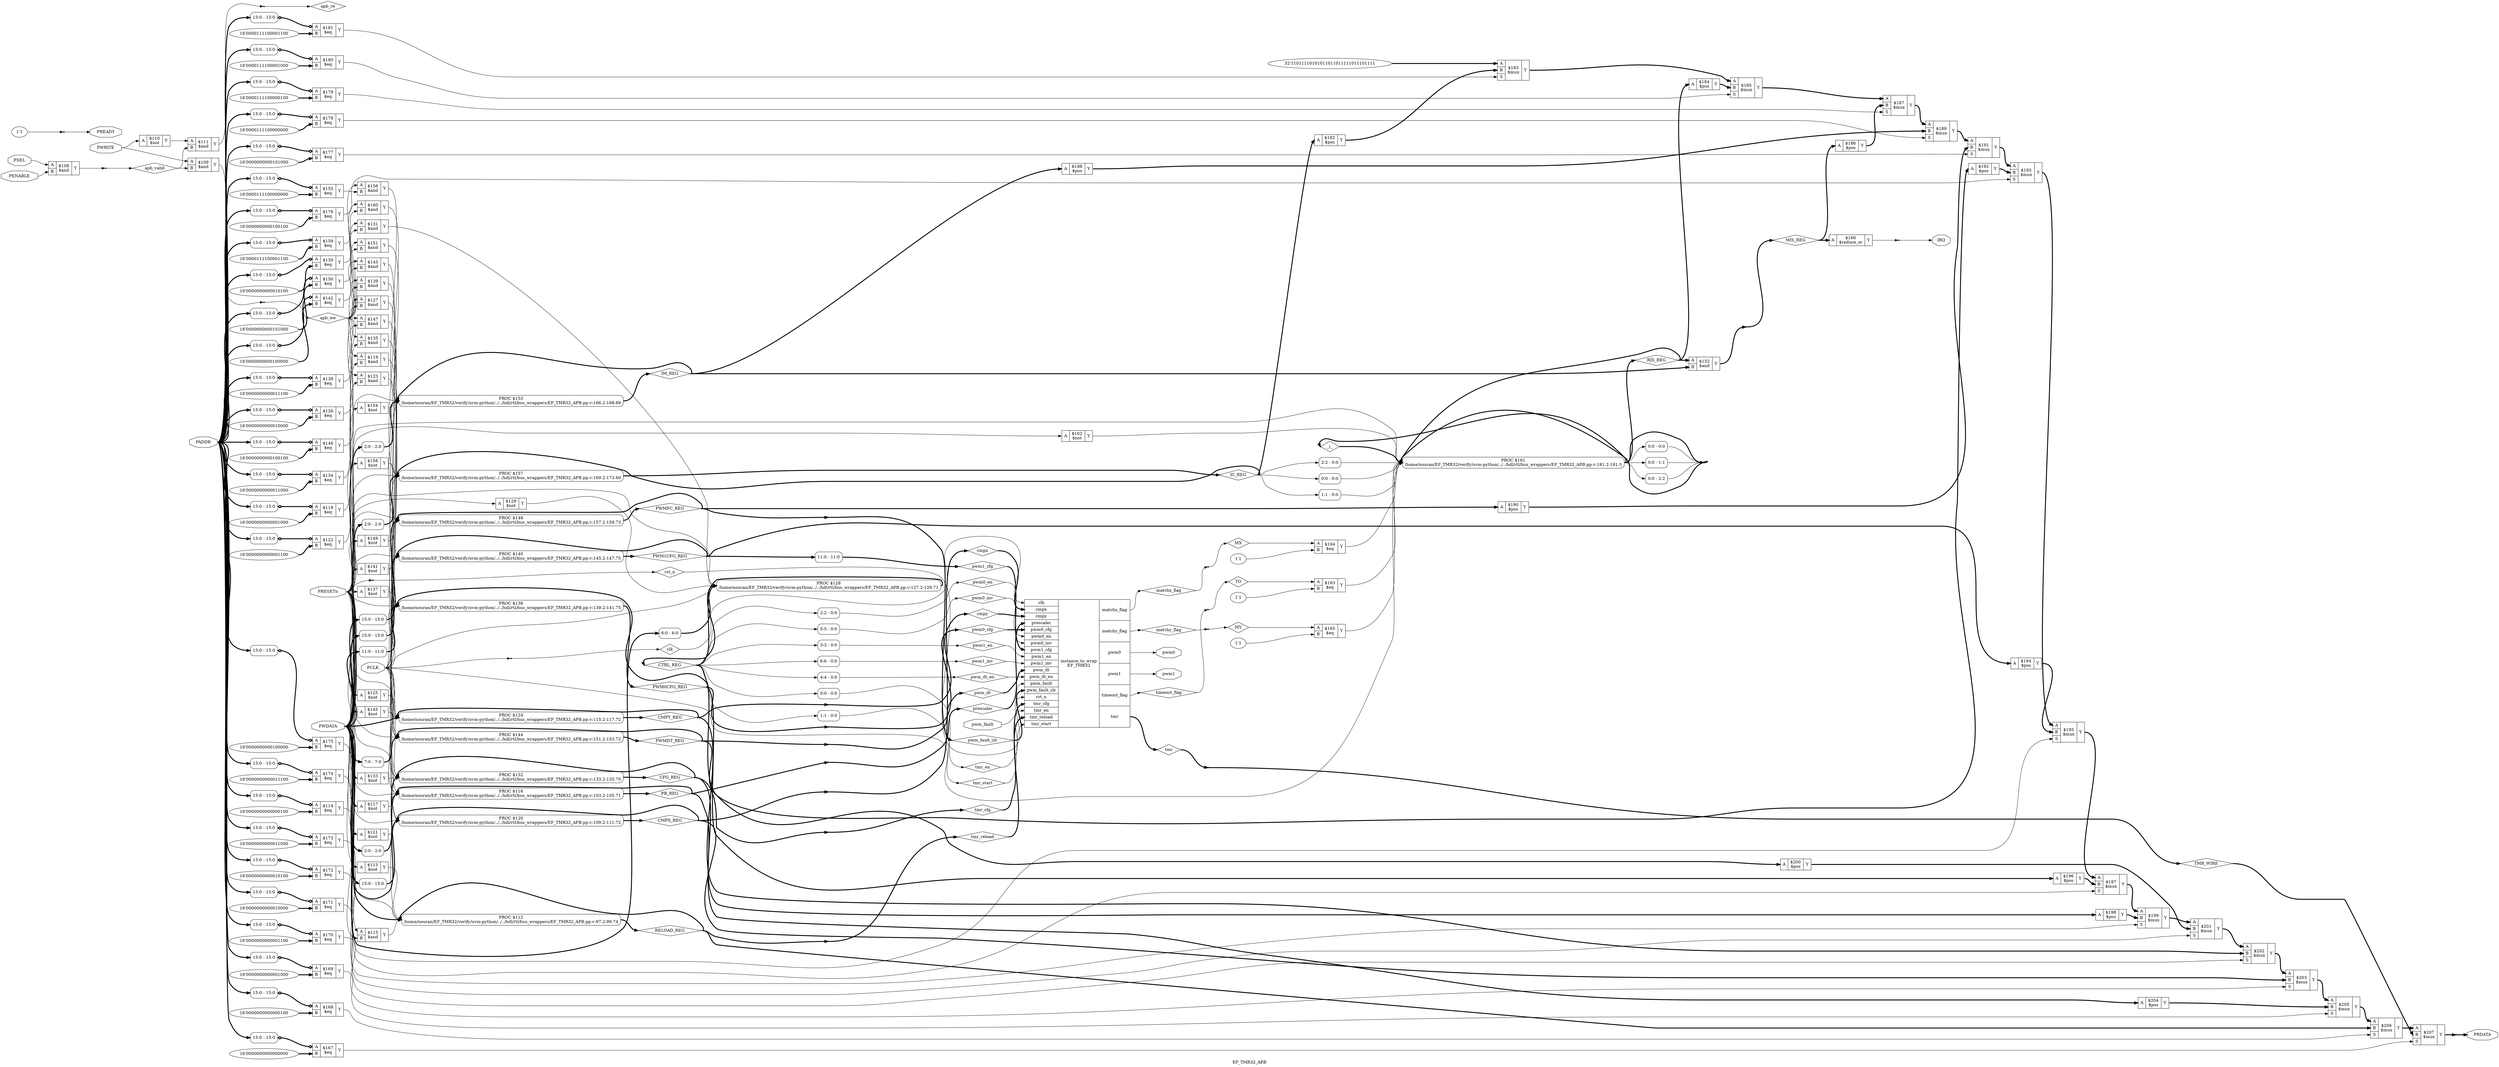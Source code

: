 digraph "EF_TMR32_APB" {
label="EF_TMR32_APB";
rankdir="LR";
remincross=true;
n103 [ shape=diamond, label="_i_", color="black", fontcolor="black" ];
n104 [ shape=diamond, label="MY", color="black", fontcolor="black" ];
n105 [ shape=diamond, label="MX", color="black", fontcolor="black" ];
n106 [ shape=diamond, label="TO", color="black", fontcolor="black" ];
n107 [ shape=diamond, label="MIS_REG", color="black", fontcolor="black" ];
n108 [ shape=diamond, label="RIS_REG", color="black", fontcolor="black" ];
n109 [ shape=diamond, label="IC_REG", color="black", fontcolor="black" ];
n110 [ shape=diamond, label="IM_REG", color="black", fontcolor="black" ];
n111 [ shape=diamond, label="PWMFC_REG", color="black", fontcolor="black" ];
n112 [ shape=diamond, label="PWMDT_REG", color="black", fontcolor="black" ];
n113 [ shape=diamond, label="PWM1CFG_REG", color="black", fontcolor="black" ];
n114 [ shape=diamond, label="PWM0CFG_REG", color="black", fontcolor="black" ];
n115 [ shape=diamond, label="CFG_REG", color="black", fontcolor="black" ];
n116 [ shape=diamond, label="CTRL_REG", color="black", fontcolor="black" ];
n117 [ shape=diamond, label="CMPY_REG", color="black", fontcolor="black" ];
n118 [ shape=diamond, label="CMPX_REG", color="black", fontcolor="black" ];
n119 [ shape=diamond, label="PR_REG", color="black", fontcolor="black" ];
n120 [ shape=diamond, label="RELOAD_REG", color="black", fontcolor="black" ];
n121 [ shape=diamond, label="TMR_WIRE", color="black", fontcolor="black" ];
n122 [ shape=diamond, label="timeout_flag", color="black", fontcolor="black" ];
n123 [ shape=diamond, label="matchy_flag", color="black", fontcolor="black" ];
n124 [ shape=diamond, label="matchx_flag", color="black", fontcolor="black" ];
n125 [ shape=diamond, label="tmr", color="black", fontcolor="black" ];
n126 [ shape=diamond, label="pwm_dt_en", color="black", fontcolor="black" ];
n127 [ shape=diamond, label="pwm_fault_clr", color="black", fontcolor="black" ];
n128 [ shape=diamond, label="pwm_dt", color="black", fontcolor="black" ];
n129 [ shape=diamond, label="pwm1_inv", color="black", fontcolor="black" ];
n130 [ shape=diamond, label="pwm0_inv", color="black", fontcolor="black" ];
n131 [ shape=diamond, label="pwm1_cfg", color="black", fontcolor="black" ];
n132 [ shape=diamond, label="pwm0_cfg", color="black", fontcolor="black" ];
n133 [ shape=diamond, label="tmr_cfg", color="black", fontcolor="black" ];
n134 [ shape=diamond, label="prescaler", color="black", fontcolor="black" ];
n135 [ shape=diamond, label="cmpy", color="black", fontcolor="black" ];
n136 [ shape=diamond, label="cmpx", color="black", fontcolor="black" ];
n137 [ shape=diamond, label="tmr_reload", color="black", fontcolor="black" ];
n138 [ shape=diamond, label="pwm1_en", color="black", fontcolor="black" ];
n139 [ shape=diamond, label="pwm0_en", color="black", fontcolor="black" ];
n140 [ shape=diamond, label="tmr_start", color="black", fontcolor="black" ];
n141 [ shape=diamond, label="tmr_en", color="black", fontcolor="black" ];
n142 [ shape=diamond, label="apb_re", color="black", fontcolor="black" ];
n143 [ shape=diamond, label="apb_we", color="black", fontcolor="black" ];
n144 [ shape=diamond, label="apb_valid", color="black", fontcolor="black" ];
n145 [ shape=diamond, label="rst_n", color="black", fontcolor="black" ];
n146 [ shape=diamond, label="clk", color="black", fontcolor="black" ];
n147 [ shape=octagon, label="pwm_fault", color="black", fontcolor="black" ];
n148 [ shape=octagon, label="pwm1", color="black", fontcolor="black" ];
n149 [ shape=octagon, label="pwm0", color="black", fontcolor="black" ];
n150 [ shape=octagon, label="IRQ", color="black", fontcolor="black" ];
n151 [ shape=octagon, label="PRDATA", color="black", fontcolor="black" ];
n152 [ shape=octagon, label="PREADY", color="black", fontcolor="black" ];
n153 [ shape=octagon, label="PSEL", color="black", fontcolor="black" ];
n154 [ shape=octagon, label="PENABLE", color="black", fontcolor="black" ];
n155 [ shape=octagon, label="PADDR", color="black", fontcolor="black" ];
n156 [ shape=octagon, label="PWDATA", color="black", fontcolor="black" ];
n157 [ shape=octagon, label="PWRITE", color="black", fontcolor="black" ];
n158 [ shape=octagon, label="PRESETn", color="black", fontcolor="black" ];
n159 [ shape=octagon, label="PCLK", color="black", fontcolor="black" ];
c164 [ shape=record, label="{{<p160> A|<p161> B|<p162> S}|$207\n$mux|{<p163> Y}}",  ];
c165 [ shape=record, label="{{<p160> A|<p161> B|<p162> S}|$206\n$mux|{<p163> Y}}",  ];
c166 [ shape=record, label="{{<p160> A|<p161> B|<p162> S}|$205\n$mux|{<p163> Y}}",  ];
c167 [ shape=record, label="{{<p160> A}|$204\n$pos|{<p163> Y}}",  ];
c168 [ shape=record, label="{{<p160> A|<p161> B|<p162> S}|$203\n$mux|{<p163> Y}}",  ];
c169 [ shape=record, label="{{<p160> A|<p161> B|<p162> S}|$202\n$mux|{<p163> Y}}",  ];
c170 [ shape=record, label="{{<p160> A|<p161> B|<p162> S}|$201\n$mux|{<p163> Y}}",  ];
c171 [ shape=record, label="{{<p160> A}|$200\n$pos|{<p163> Y}}",  ];
c172 [ shape=record, label="{{<p160> A|<p161> B|<p162> S}|$199\n$mux|{<p163> Y}}",  ];
c173 [ shape=record, label="{{<p160> A}|$198\n$pos|{<p163> Y}}",  ];
c174 [ shape=record, label="{{<p160> A|<p161> B|<p162> S}|$197\n$mux|{<p163> Y}}",  ];
c175 [ shape=record, label="{{<p160> A}|$196\n$pos|{<p163> Y}}",  ];
c176 [ shape=record, label="{{<p160> A|<p161> B|<p162> S}|$195\n$mux|{<p163> Y}}",  ];
c177 [ shape=record, label="{{<p160> A}|$194\n$pos|{<p163> Y}}",  ];
c178 [ shape=record, label="{{<p160> A|<p161> B|<p162> S}|$193\n$mux|{<p163> Y}}",  ];
c179 [ shape=record, label="{{<p160> A}|$192\n$pos|{<p163> Y}}",  ];
c180 [ shape=record, label="{{<p160> A|<p161> B|<p162> S}|$191\n$mux|{<p163> Y}}",  ];
c181 [ shape=record, label="{{<p160> A}|$190\n$pos|{<p163> Y}}",  ];
c182 [ shape=record, label="{{<p160> A|<p161> B|<p162> S}|$189\n$mux|{<p163> Y}}",  ];
c183 [ shape=record, label="{{<p160> A}|$188\n$pos|{<p163> Y}}",  ];
c184 [ shape=record, label="{{<p160> A|<p161> B|<p162> S}|$187\n$mux|{<p163> Y}}",  ];
c185 [ shape=record, label="{{<p160> A}|$186\n$pos|{<p163> Y}}",  ];
c186 [ shape=record, label="{{<p160> A|<p161> B|<p162> S}|$185\n$mux|{<p163> Y}}",  ];
c187 [ shape=record, label="{{<p160> A}|$184\n$pos|{<p163> Y}}",  ];
v0 [ label="32'11011110101011011011111011101111" ];
c188 [ shape=record, label="{{<p160> A|<p161> B|<p162> S}|$183\n$mux|{<p163> Y}}",  ];
c189 [ shape=record, label="{{<p160> A}|$182\n$pos|{<p163> Y}}",  ];
v1 [ label="16'0000111100001100" ];
c190 [ shape=record, label="{{<p160> A|<p161> B}|$181\n$eq|{<p163> Y}}",  ];
x2 [ shape=record, style=rounded, label="<s0> 15:0 - 15:0 ", color="black", fontcolor="black" ];
x2:e -> c190:p160:w [arrowhead=odiamond, arrowtail=odiamond, dir=both, color="black", fontcolor="black", style="setlinewidth(3)", label=""];
v3 [ label="16'0000111100001000" ];
c191 [ shape=record, label="{{<p160> A|<p161> B}|$180\n$eq|{<p163> Y}}",  ];
x4 [ shape=record, style=rounded, label="<s0> 15:0 - 15:0 ", color="black", fontcolor="black" ];
x4:e -> c191:p160:w [arrowhead=odiamond, arrowtail=odiamond, dir=both, color="black", fontcolor="black", style="setlinewidth(3)", label=""];
v5 [ label="16'0000111100000100" ];
c192 [ shape=record, label="{{<p160> A|<p161> B}|$179\n$eq|{<p163> Y}}",  ];
x6 [ shape=record, style=rounded, label="<s0> 15:0 - 15:0 ", color="black", fontcolor="black" ];
x6:e -> c192:p160:w [arrowhead=odiamond, arrowtail=odiamond, dir=both, color="black", fontcolor="black", style="setlinewidth(3)", label=""];
v7 [ label="16'0000111100000000" ];
c193 [ shape=record, label="{{<p160> A|<p161> B}|$178\n$eq|{<p163> Y}}",  ];
x8 [ shape=record, style=rounded, label="<s0> 15:0 - 15:0 ", color="black", fontcolor="black" ];
x8:e -> c193:p160:w [arrowhead=odiamond, arrowtail=odiamond, dir=both, color="black", fontcolor="black", style="setlinewidth(3)", label=""];
v9 [ label="16'0000000000101000" ];
c194 [ shape=record, label="{{<p160> A|<p161> B}|$177\n$eq|{<p163> Y}}",  ];
x10 [ shape=record, style=rounded, label="<s0> 15:0 - 15:0 ", color="black", fontcolor="black" ];
x10:e -> c194:p160:w [arrowhead=odiamond, arrowtail=odiamond, dir=both, color="black", fontcolor="black", style="setlinewidth(3)", label=""];
v11 [ label="16'0000000000100100" ];
c195 [ shape=record, label="{{<p160> A|<p161> B}|$176\n$eq|{<p163> Y}}",  ];
x12 [ shape=record, style=rounded, label="<s0> 15:0 - 15:0 ", color="black", fontcolor="black" ];
x12:e -> c195:p160:w [arrowhead=odiamond, arrowtail=odiamond, dir=both, color="black", fontcolor="black", style="setlinewidth(3)", label=""];
v13 [ label="16'0000000000100000" ];
c196 [ shape=record, label="{{<p160> A|<p161> B}|$175\n$eq|{<p163> Y}}",  ];
x14 [ shape=record, style=rounded, label="<s0> 15:0 - 15:0 ", color="black", fontcolor="black" ];
x14:e -> c196:p160:w [arrowhead=odiamond, arrowtail=odiamond, dir=both, color="black", fontcolor="black", style="setlinewidth(3)", label=""];
v15 [ label="16'0000000000011100" ];
c197 [ shape=record, label="{{<p160> A|<p161> B}|$174\n$eq|{<p163> Y}}",  ];
x16 [ shape=record, style=rounded, label="<s0> 15:0 - 15:0 ", color="black", fontcolor="black" ];
x16:e -> c197:p160:w [arrowhead=odiamond, arrowtail=odiamond, dir=both, color="black", fontcolor="black", style="setlinewidth(3)", label=""];
v17 [ label="16'0000000000011000" ];
c198 [ shape=record, label="{{<p160> A|<p161> B}|$173\n$eq|{<p163> Y}}",  ];
x18 [ shape=record, style=rounded, label="<s0> 15:0 - 15:0 ", color="black", fontcolor="black" ];
x18:e -> c198:p160:w [arrowhead=odiamond, arrowtail=odiamond, dir=both, color="black", fontcolor="black", style="setlinewidth(3)", label=""];
v19 [ label="16'0000000000010100" ];
c199 [ shape=record, label="{{<p160> A|<p161> B}|$172\n$eq|{<p163> Y}}",  ];
x20 [ shape=record, style=rounded, label="<s0> 15:0 - 15:0 ", color="black", fontcolor="black" ];
x20:e -> c199:p160:w [arrowhead=odiamond, arrowtail=odiamond, dir=both, color="black", fontcolor="black", style="setlinewidth(3)", label=""];
v21 [ label="16'0000000000010000" ];
c200 [ shape=record, label="{{<p160> A|<p161> B}|$171\n$eq|{<p163> Y}}",  ];
x22 [ shape=record, style=rounded, label="<s0> 15:0 - 15:0 ", color="black", fontcolor="black" ];
x22:e -> c200:p160:w [arrowhead=odiamond, arrowtail=odiamond, dir=both, color="black", fontcolor="black", style="setlinewidth(3)", label=""];
v23 [ label="16'0000000000001100" ];
c201 [ shape=record, label="{{<p160> A|<p161> B}|$170\n$eq|{<p163> Y}}",  ];
x24 [ shape=record, style=rounded, label="<s0> 15:0 - 15:0 ", color="black", fontcolor="black" ];
x24:e -> c201:p160:w [arrowhead=odiamond, arrowtail=odiamond, dir=both, color="black", fontcolor="black", style="setlinewidth(3)", label=""];
v25 [ label="16'0000000000001000" ];
c202 [ shape=record, label="{{<p160> A|<p161> B}|$169\n$eq|{<p163> Y}}",  ];
x26 [ shape=record, style=rounded, label="<s0> 15:0 - 15:0 ", color="black", fontcolor="black" ];
x26:e -> c202:p160:w [arrowhead=odiamond, arrowtail=odiamond, dir=both, color="black", fontcolor="black", style="setlinewidth(3)", label=""];
v27 [ label="16'0000000000000100" ];
c203 [ shape=record, label="{{<p160> A|<p161> B}|$168\n$eq|{<p163> Y}}",  ];
x28 [ shape=record, style=rounded, label="<s0> 15:0 - 15:0 ", color="black", fontcolor="black" ];
x28:e -> c203:p160:w [arrowhead=odiamond, arrowtail=odiamond, dir=both, color="black", fontcolor="black", style="setlinewidth(3)", label=""];
v29 [ label="16'0000000000000000" ];
c204 [ shape=record, label="{{<p160> A|<p161> B}|$167\n$eq|{<p163> Y}}",  ];
x30 [ shape=record, style=rounded, label="<s0> 15:0 - 15:0 ", color="black", fontcolor="black" ];
x30:e -> c204:p160:w [arrowhead=odiamond, arrowtail=odiamond, dir=both, color="black", fontcolor="black", style="setlinewidth(3)", label=""];
c205 [ shape=record, label="{{<p146> clk|<p136> cmpx|<p135> cmpy|<p134> prescaler|<p132> pwm0_cfg|<p139> pwm0_en|<p130> pwm0_inv|<p131> pwm1_cfg|<p138> pwm1_en|<p129> pwm1_inv|<p128> pwm_dt|<p126> pwm_dt_en|<p147> pwm_fault|<p127> pwm_fault_clr|<p145> rst_n|<p133> tmr_cfg|<p141> tmr_en|<p137> tmr_reload|<p140> tmr_start}|instance_to_wrap\nEF_TMR32|{<p124> matchx_flag|<p123> matchy_flag|<p149> pwm0|<p148> pwm1|<p122> timeout_flag|<p125> tmr}}",  ];
c206 [ shape=record, label="{{<p160> A}|$166\n$reduce_or|{<p163> Y}}",  ];
v31 [ label="1'1" ];
c207 [ shape=record, label="{{<p160> A|<p161> B}|$165\n$eq|{<p163> Y}}",  ];
v32 [ label="1'1" ];
c208 [ shape=record, label="{{<p160> A|<p161> B}|$164\n$eq|{<p163> Y}}",  ];
v33 [ label="1'1" ];
c209 [ shape=record, label="{{<p160> A|<p161> B}|$163\n$eq|{<p163> Y}}",  ];
c210 [ shape=record, label="{{<p160> A}|$162\n$not|{<p163> Y}}",  ];
c211 [ shape=record, label="{{<p160> A|<p161> B}|$160\n$and|{<p163> Y}}",  ];
v34 [ label="16'0000111100001100" ];
c212 [ shape=record, label="{{<p160> A|<p161> B}|$159\n$eq|{<p163> Y}}",  ];
x35 [ shape=record, style=rounded, label="<s0> 15:0 - 15:0 ", color="black", fontcolor="black" ];
x35:e -> c212:p160:w [arrowhead=odiamond, arrowtail=odiamond, dir=both, color="black", fontcolor="black", style="setlinewidth(3)", label=""];
c213 [ shape=record, label="{{<p160> A}|$158\n$not|{<p163> Y}}",  ];
c214 [ shape=record, label="{{<p160> A|<p161> B}|$156\n$and|{<p163> Y}}",  ];
v36 [ label="16'0000111100000000" ];
c215 [ shape=record, label="{{<p160> A|<p161> B}|$155\n$eq|{<p163> Y}}",  ];
x37 [ shape=record, style=rounded, label="<s0> 15:0 - 15:0 ", color="black", fontcolor="black" ];
x37:e -> c215:p160:w [arrowhead=odiamond, arrowtail=odiamond, dir=both, color="black", fontcolor="black", style="setlinewidth(3)", label=""];
c216 [ shape=record, label="{{<p160> A}|$154\n$not|{<p163> Y}}",  ];
c217 [ shape=record, label="{{<p160> A|<p161> B}|$152\n$and|{<p163> Y}}",  ];
c218 [ shape=record, label="{{<p160> A|<p161> B}|$151\n$and|{<p163> Y}}",  ];
v38 [ label="16'0000000000101000" ];
c219 [ shape=record, label="{{<p160> A|<p161> B}|$150\n$eq|{<p163> Y}}",  ];
x39 [ shape=record, style=rounded, label="<s0> 15:0 - 15:0 ", color="black", fontcolor="black" ];
x39:e -> c219:p160:w [arrowhead=odiamond, arrowtail=odiamond, dir=both, color="black", fontcolor="black", style="setlinewidth(3)", label=""];
c220 [ shape=record, label="{{<p160> A}|$149\n$not|{<p163> Y}}",  ];
c221 [ shape=record, label="{{<p160> A|<p161> B}|$147\n$and|{<p163> Y}}",  ];
v40 [ label="16'0000000000100100" ];
c222 [ shape=record, label="{{<p160> A|<p161> B}|$146\n$eq|{<p163> Y}}",  ];
x41 [ shape=record, style=rounded, label="<s0> 15:0 - 15:0 ", color="black", fontcolor="black" ];
x41:e -> c222:p160:w [arrowhead=odiamond, arrowtail=odiamond, dir=both, color="black", fontcolor="black", style="setlinewidth(3)", label=""];
c223 [ shape=record, label="{{<p160> A}|$145\n$not|{<p163> Y}}",  ];
c224 [ shape=record, label="{{<p160> A|<p161> B}|$143\n$and|{<p163> Y}}",  ];
v42 [ label="16'0000000000100000" ];
c225 [ shape=record, label="{{<p160> A|<p161> B}|$142\n$eq|{<p163> Y}}",  ];
x43 [ shape=record, style=rounded, label="<s0> 15:0 - 15:0 ", color="black", fontcolor="black" ];
x43:e -> c225:p160:w [arrowhead=odiamond, arrowtail=odiamond, dir=both, color="black", fontcolor="black", style="setlinewidth(3)", label=""];
c226 [ shape=record, label="{{<p160> A}|$141\n$not|{<p163> Y}}",  ];
c227 [ shape=record, label="{{<p160> A|<p161> B}|$139\n$and|{<p163> Y}}",  ];
v44 [ label="16'0000000000011100" ];
c228 [ shape=record, label="{{<p160> A|<p161> B}|$138\n$eq|{<p163> Y}}",  ];
x45 [ shape=record, style=rounded, label="<s0> 15:0 - 15:0 ", color="black", fontcolor="black" ];
x45:e -> c228:p160:w [arrowhead=odiamond, arrowtail=odiamond, dir=both, color="black", fontcolor="black", style="setlinewidth(3)", label=""];
c229 [ shape=record, label="{{<p160> A}|$137\n$not|{<p163> Y}}",  ];
c230 [ shape=record, label="{{<p160> A|<p161> B}|$135\n$and|{<p163> Y}}",  ];
v46 [ label="16'0000000000011000" ];
c231 [ shape=record, label="{{<p160> A|<p161> B}|$134\n$eq|{<p163> Y}}",  ];
x47 [ shape=record, style=rounded, label="<s0> 15:0 - 15:0 ", color="black", fontcolor="black" ];
x47:e -> c231:p160:w [arrowhead=odiamond, arrowtail=odiamond, dir=both, color="black", fontcolor="black", style="setlinewidth(3)", label=""];
c232 [ shape=record, label="{{<p160> A}|$133\n$not|{<p163> Y}}",  ];
c233 [ shape=record, label="{{<p160> A|<p161> B}|$131\n$and|{<p163> Y}}",  ];
v48 [ label="16'0000000000010100" ];
c234 [ shape=record, label="{{<p160> A|<p161> B}|$130\n$eq|{<p163> Y}}",  ];
x49 [ shape=record, style=rounded, label="<s0> 15:0 - 15:0 ", color="black", fontcolor="black" ];
x49:e -> c234:p160:w [arrowhead=odiamond, arrowtail=odiamond, dir=both, color="black", fontcolor="black", style="setlinewidth(3)", label=""];
c235 [ shape=record, label="{{<p160> A}|$129\n$not|{<p163> Y}}",  ];
c236 [ shape=record, label="{{<p160> A|<p161> B}|$127\n$and|{<p163> Y}}",  ];
v50 [ label="16'0000000000010000" ];
c237 [ shape=record, label="{{<p160> A|<p161> B}|$126\n$eq|{<p163> Y}}",  ];
x51 [ shape=record, style=rounded, label="<s0> 15:0 - 15:0 ", color="black", fontcolor="black" ];
x51:e -> c237:p160:w [arrowhead=odiamond, arrowtail=odiamond, dir=both, color="black", fontcolor="black", style="setlinewidth(3)", label=""];
c238 [ shape=record, label="{{<p160> A}|$125\n$not|{<p163> Y}}",  ];
c239 [ shape=record, label="{{<p160> A|<p161> B}|$123\n$and|{<p163> Y}}",  ];
v52 [ label="16'0000000000001100" ];
c240 [ shape=record, label="{{<p160> A|<p161> B}|$122\n$eq|{<p163> Y}}",  ];
x53 [ shape=record, style=rounded, label="<s0> 15:0 - 15:0 ", color="black", fontcolor="black" ];
x53:e -> c240:p160:w [arrowhead=odiamond, arrowtail=odiamond, dir=both, color="black", fontcolor="black", style="setlinewidth(3)", label=""];
c241 [ shape=record, label="{{<p160> A}|$121\n$not|{<p163> Y}}",  ];
c242 [ shape=record, label="{{<p160> A|<p161> B}|$119\n$and|{<p163> Y}}",  ];
v54 [ label="16'0000000000001000" ];
c243 [ shape=record, label="{{<p160> A|<p161> B}|$118\n$eq|{<p163> Y}}",  ];
x55 [ shape=record, style=rounded, label="<s0> 15:0 - 15:0 ", color="black", fontcolor="black" ];
x55:e -> c243:p160:w [arrowhead=odiamond, arrowtail=odiamond, dir=both, color="black", fontcolor="black", style="setlinewidth(3)", label=""];
c244 [ shape=record, label="{{<p160> A}|$117\n$not|{<p163> Y}}",  ];
c245 [ shape=record, label="{{<p160> A|<p161> B}|$115\n$and|{<p163> Y}}",  ];
v56 [ label="16'0000000000000100" ];
c246 [ shape=record, label="{{<p160> A|<p161> B}|$114\n$eq|{<p163> Y}}",  ];
x57 [ shape=record, style=rounded, label="<s0> 15:0 - 15:0 ", color="black", fontcolor="black" ];
x57:e -> c246:p160:w [arrowhead=odiamond, arrowtail=odiamond, dir=both, color="black", fontcolor="black", style="setlinewidth(3)", label=""];
c247 [ shape=record, label="{{<p160> A}|$113\n$not|{<p163> Y}}",  ];
c248 [ shape=record, label="{{<p160> A|<p161> B}|$111\n$and|{<p163> Y}}",  ];
c249 [ shape=record, label="{{<p160> A}|$110\n$not|{<p163> Y}}",  ];
c250 [ shape=record, label="{{<p160> A|<p161> B}|$109\n$and|{<p163> Y}}",  ];
c251 [ shape=record, label="{{<p160> A|<p161> B}|$108\n$and|{<p163> Y}}",  ];
x59 [ shape=record, style=rounded, label="<s0> 0:0 - 0:0 ", color="black", fontcolor="black" ];
x60 [ shape=record, style=rounded, label="<s0> 1:1 - 0:0 ", color="black", fontcolor="black" ];
x61 [ shape=record, style=rounded, label="<s0> 2:2 - 0:0 ", color="black", fontcolor="black" ];
x62 [ shape=record, style=rounded, label="<s0> 0:0 - 0:0 ", color="black", fontcolor="black" ];
x63 [ shape=record, style=rounded, label="<s0> 0:0 - 1:1 ", color="black", fontcolor="black" ];
x64 [ shape=record, style=rounded, label="<s0> 0:0 - 2:2 ", color="black", fontcolor="black" ];
p58 [shape=box, style=rounded, label="PROC $161\n/home/nouran/EF_TMR32/verify/uvm-python/../../hdl/rtl/bus_wrappers/EF_TMR32_APB.pp.v:181.2-191.5", ];
x66 [ shape=record, style=rounded, label="<s0> 2:0 - 2:0 ", color="black", fontcolor="black" ];
p65 [shape=box, style=rounded, label="PROC $157\n/home/nouran/EF_TMR32/verify/uvm-python/../../hdl/rtl/bus_wrappers/EF_TMR32_APB.pp.v:169.2-173.60", ];
x68 [ shape=record, style=rounded, label="<s0> 2:0 - 2:0 ", color="black", fontcolor="black" ];
p67 [shape=box, style=rounded, label="PROC $153\n/home/nouran/EF_TMR32/verify/uvm-python/../../hdl/rtl/bus_wrappers/EF_TMR32_APB.pp.v:166.2-168.69", ];
x70 [ shape=record, style=rounded, label="<s0> 15:0 - 15:0 ", color="black", fontcolor="black" ];
p69 [shape=box, style=rounded, label="PROC $148\n/home/nouran/EF_TMR32/verify/uvm-python/../../hdl/rtl/bus_wrappers/EF_TMR32_APB.pp.v:157.2-159.73", ];
x72 [ shape=record, style=rounded, label="<s0> 7:0 - 7:0 ", color="black", fontcolor="black" ];
p71 [shape=box, style=rounded, label="PROC $144\n/home/nouran/EF_TMR32/verify/uvm-python/../../hdl/rtl/bus_wrappers/EF_TMR32_APB.pp.v:151.2-153.72", ];
x74 [ shape=record, style=rounded, label="<s0> 15:0 - 15:0 ", color="black", fontcolor="black" ];
p73 [shape=box, style=rounded, label="PROC $140\n/home/nouran/EF_TMR32/verify/uvm-python/../../hdl/rtl/bus_wrappers/EF_TMR32_APB.pp.v:145.2-147.75", ];
x76 [ shape=record, style=rounded, label="<s0> 11:0 - 11:0 ", color="black", fontcolor="black" ];
p75 [shape=box, style=rounded, label="PROC $136\n/home/nouran/EF_TMR32/verify/uvm-python/../../hdl/rtl/bus_wrappers/EF_TMR32_APB.pp.v:139.2-141.75", ];
x78 [ shape=record, style=rounded, label="<s0> 2:0 - 2:0 ", color="black", fontcolor="black" ];
p77 [shape=box, style=rounded, label="PROC $132\n/home/nouran/EF_TMR32/verify/uvm-python/../../hdl/rtl/bus_wrappers/EF_TMR32_APB.pp.v:133.2-135.70", ];
x80 [ shape=record, style=rounded, label="<s0> 6:0 - 6:0 ", color="black", fontcolor="black" ];
p79 [shape=box, style=rounded, label="PROC $128\n/home/nouran/EF_TMR32/verify/uvm-python/../../hdl/rtl/bus_wrappers/EF_TMR32_APB.pp.v:127.2-129.71", ];
p81 [shape=box, style=rounded, label="PROC $124\n/home/nouran/EF_TMR32/verify/uvm-python/../../hdl/rtl/bus_wrappers/EF_TMR32_APB.pp.v:115.2-117.72", ];
p82 [shape=box, style=rounded, label="PROC $120\n/home/nouran/EF_TMR32/verify/uvm-python/../../hdl/rtl/bus_wrappers/EF_TMR32_APB.pp.v:109.2-111.72", ];
x84 [ shape=record, style=rounded, label="<s0> 15:0 - 15:0 ", color="black", fontcolor="black" ];
p83 [shape=box, style=rounded, label="PROC $116\n/home/nouran/EF_TMR32/verify/uvm-python/../../hdl/rtl/bus_wrappers/EF_TMR32_APB.pp.v:103.2-105.71", ];
p85 [shape=box, style=rounded, label="PROC $112\n/home/nouran/EF_TMR32/verify/uvm-python/../../hdl/rtl/bus_wrappers/EF_TMR32_APB.pp.v:97.2-99.74", ];
x86 [shape=point, ];
x87 [shape=point, ];
x88 [shape=point, ];
x89 [shape=point, ];
x90 [shape=point, ];
x91 [shape=point, ];
x92 [shape=point, ];
x93 [shape=point, ];
x94 [shape=point, ];
x95 [shape=point, ];
x96 [ shape=record, style=rounded, label="<s0> 0:0 - 0:0 ", color="black", fontcolor="black" ];
x97 [ shape=record, style=rounded, label="<s0> 1:1 - 0:0 ", color="black", fontcolor="black" ];
x98 [ shape=record, style=rounded, label="<s0> 2:2 - 0:0 ", color="black", fontcolor="black" ];
x99 [ shape=record, style=rounded, label="<s0> 3:3 - 0:0 ", color="black", fontcolor="black" ];
x100 [ shape=record, style=rounded, label="<s0> 4:4 - 0:0 ", color="black", fontcolor="black" ];
x101 [ shape=record, style=rounded, label="<s0> 5:5 - 0:0 ", color="black", fontcolor="black" ];
x102 [ shape=record, style=rounded, label="<s0> 6:6 - 0:0 ", color="black", fontcolor="black" ];
x103 [shape=point, ];
x104 [shape=point, ];
x105 [ shape=record, style=rounded, label="<s0> 11:0 - 11:0 ", color="black", fontcolor="black" ];
x106 [shape=point, ];
x107 [shape=point, ];
x108 [shape=point, ];
x109 [shape=point, ];
x110 [shape=point, ];
x111 [shape=point, ];
x112 [shape=point, ];
x113 [shape=point, ];
v114 [ label="1'1" ];
x115 [shape=point, ];
c164:p163:e -> x113:w [color="black", fontcolor="black", style="setlinewidth(3)", label=""];
c173:p163:e -> c172:p161:w [color="black", fontcolor="black", style="setlinewidth(3)", label=""];
c249:p163:e -> c248:p160:w [color="black", fontcolor="black", label=""];
c250:p163:e -> x89:w [color="black", fontcolor="black", label=""];
c251:p163:e -> x88:w [color="black", fontcolor="black", label=""];
p58:e -> n103:w [color="black", fontcolor="black", style="setlinewidth(3)", label=""];
n103:e -> p58:w [color="black", fontcolor="black", style="setlinewidth(3)", label=""];
x111:e -> n104:w [color="black", fontcolor="black", label=""];
n104:e -> c207:p160:w [color="black", fontcolor="black", label=""];
x110:e -> n105:w [color="black", fontcolor="black", label=""];
n105:e -> c208:p160:w [color="black", fontcolor="black", label=""];
x109:e -> n106:w [color="black", fontcolor="black", label=""];
n106:e -> c209:p160:w [color="black", fontcolor="black", label=""];
x108:e -> n107:w [color="black", fontcolor="black", style="setlinewidth(3)", label=""];
n107:e -> c185:p160:w [color="black", fontcolor="black", style="setlinewidth(3)", label=""];
n107:e -> c206:p160:w [color="black", fontcolor="black", style="setlinewidth(3)", label=""];
p58:e -> n108:w [color="black", fontcolor="black", style="setlinewidth(3)", label=""];
n108:e -> c187:p160:w [color="black", fontcolor="black", style="setlinewidth(3)", label=""];
n108:e -> c217:p160:w [color="black", fontcolor="black", style="setlinewidth(3)", label=""];
n108:e -> p58:w [color="black", fontcolor="black", style="setlinewidth(3)", label=""];
p65:e -> n109:w [color="black", fontcolor="black", style="setlinewidth(3)", label=""];
n109:e -> c189:p160:w [color="black", fontcolor="black", style="setlinewidth(3)", label=""];
n109:e -> p65:w [color="black", fontcolor="black", style="setlinewidth(3)", label=""];
n109:e -> x59:s0:w [color="black", fontcolor="black", label=""];
n109:e -> x60:s0:w [color="black", fontcolor="black", label=""];
n109:e -> x61:s0:w [color="black", fontcolor="black", label=""];
c174:p163:e -> c172:p160:w [color="black", fontcolor="black", style="setlinewidth(3)", label=""];
p67:e -> n110:w [color="black", fontcolor="black", style="setlinewidth(3)", label=""];
n110:e -> c183:p160:w [color="black", fontcolor="black", style="setlinewidth(3)", label=""];
n110:e -> c217:p161:w [color="black", fontcolor="black", style="setlinewidth(3)", label=""];
n110:e -> p67:w [color="black", fontcolor="black", style="setlinewidth(3)", label=""];
p69:e -> n111:w [color="black", fontcolor="black", style="setlinewidth(3)", label=""];
n111:e -> c181:p160:w [color="black", fontcolor="black", style="setlinewidth(3)", label=""];
n111:e -> p69:w [color="black", fontcolor="black", style="setlinewidth(3)", label=""];
n111:e -> x107:w [color="black", fontcolor="black", style="setlinewidth(3)", label=""];
p71:e -> n112:w [color="black", fontcolor="black", style="setlinewidth(3)", label=""];
n112:e -> c179:p160:w [color="black", fontcolor="black", style="setlinewidth(3)", label=""];
n112:e -> p71:w [color="black", fontcolor="black", style="setlinewidth(3)", label=""];
n112:e -> x106:w [color="black", fontcolor="black", style="setlinewidth(3)", label=""];
p73:e -> n113:w [color="black", fontcolor="black", style="setlinewidth(3)", label=""];
n113:e -> c177:p160:w [color="black", fontcolor="black", style="setlinewidth(3)", label=""];
n113:e -> p73:w [color="black", fontcolor="black", style="setlinewidth(3)", label=""];
n113:e -> x105:s0:w [color="black", fontcolor="black", style="setlinewidth(3)", label=""];
p75:e -> n114:w [color="black", fontcolor="black", style="setlinewidth(3)", label=""];
n114:e -> c175:p160:w [color="black", fontcolor="black", style="setlinewidth(3)", label=""];
n114:e -> p75:w [color="black", fontcolor="black", style="setlinewidth(3)", label=""];
n114:e -> x104:w [color="black", fontcolor="black", style="setlinewidth(3)", label=""];
p77:e -> n115:w [color="black", fontcolor="black", style="setlinewidth(3)", label=""];
n115:e -> c173:p160:w [color="black", fontcolor="black", style="setlinewidth(3)", label=""];
n115:e -> p77:w [color="black", fontcolor="black", style="setlinewidth(3)", label=""];
n115:e -> x103:w [color="black", fontcolor="black", style="setlinewidth(3)", label=""];
p79:e -> n116:w [color="black", fontcolor="black", style="setlinewidth(3)", label=""];
n116:e -> c171:p160:w [color="black", fontcolor="black", style="setlinewidth(3)", label=""];
n116:e -> p79:w [color="black", fontcolor="black", style="setlinewidth(3)", label=""];
n116:e -> x100:s0:w [color="black", fontcolor="black", label=""];
n116:e -> x101:s0:w [color="black", fontcolor="black", label=""];
n116:e -> x102:s0:w [color="black", fontcolor="black", label=""];
n116:e -> x96:s0:w [color="black", fontcolor="black", label=""];
n116:e -> x97:s0:w [color="black", fontcolor="black", label=""];
n116:e -> x98:s0:w [color="black", fontcolor="black", label=""];
n116:e -> x99:s0:w [color="black", fontcolor="black", label=""];
p81:e -> n117:w [color="black", fontcolor="black", style="setlinewidth(3)", label=""];
n117:e -> c169:p161:w [color="black", fontcolor="black", style="setlinewidth(3)", label=""];
n117:e -> p81:w [color="black", fontcolor="black", style="setlinewidth(3)", label=""];
n117:e -> x95:w [color="black", fontcolor="black", style="setlinewidth(3)", label=""];
p82:e -> n118:w [color="black", fontcolor="black", style="setlinewidth(3)", label=""];
n118:e -> c168:p161:w [color="black", fontcolor="black", style="setlinewidth(3)", label=""];
n118:e -> p82:w [color="black", fontcolor="black", style="setlinewidth(3)", label=""];
n118:e -> x94:w [color="black", fontcolor="black", style="setlinewidth(3)", label=""];
p83:e -> n119:w [color="black", fontcolor="black", style="setlinewidth(3)", label=""];
n119:e -> c167:p160:w [color="black", fontcolor="black", style="setlinewidth(3)", label=""];
n119:e -> p83:w [color="black", fontcolor="black", style="setlinewidth(3)", label=""];
n119:e -> x93:w [color="black", fontcolor="black", style="setlinewidth(3)", label=""];
c175:p163:e -> c174:p161:w [color="black", fontcolor="black", style="setlinewidth(3)", label=""];
p85:e -> n120:w [color="black", fontcolor="black", style="setlinewidth(3)", label=""];
n120:e -> c165:p161:w [color="black", fontcolor="black", style="setlinewidth(3)", label=""];
n120:e -> p85:w [color="black", fontcolor="black", style="setlinewidth(3)", label=""];
n120:e -> x92:w [color="black", fontcolor="black", style="setlinewidth(3)", label=""];
x91:e -> n121:w [color="black", fontcolor="black", style="setlinewidth(3)", label=""];
n121:e -> c164:p161:w [color="black", fontcolor="black", style="setlinewidth(3)", label=""];
c205:p122:e -> n122:w [color="black", fontcolor="black", label=""];
n122:e -> x109:w [color="black", fontcolor="black", label=""];
c205:p123:e -> n123:w [color="black", fontcolor="black", label=""];
n123:e -> x111:w [color="black", fontcolor="black", label=""];
c205:p124:e -> n124:w [color="black", fontcolor="black", label=""];
n124:e -> x110:w [color="black", fontcolor="black", label=""];
c205:p125:e -> n125:w [color="black", fontcolor="black", style="setlinewidth(3)", label=""];
n125:e -> x91:w [color="black", fontcolor="black", style="setlinewidth(3)", label=""];
x100:e -> n126:w [color="black", fontcolor="black", label=""];
n126:e -> c205:p126:w [color="black", fontcolor="black", label=""];
x107:e -> n127:w [color="black", fontcolor="black", style="setlinewidth(3)", label=""];
n127:e -> c205:p127:w [color="black", fontcolor="black", style="setlinewidth(3)", label=""];
x106:e -> n128:w [color="black", fontcolor="black", style="setlinewidth(3)", label=""];
n128:e -> c205:p128:w [color="black", fontcolor="black", style="setlinewidth(3)", label=""];
x102:e -> n129:w [color="black", fontcolor="black", label=""];
n129:e -> c205:p129:w [color="black", fontcolor="black", label=""];
c176:p163:e -> c174:p160:w [color="black", fontcolor="black", style="setlinewidth(3)", label=""];
x101:e -> n130:w [color="black", fontcolor="black", label=""];
n130:e -> c205:p130:w [color="black", fontcolor="black", label=""];
x105:e -> n131:w [color="black", fontcolor="black", style="setlinewidth(3)", label=""];
n131:e -> c205:p131:w [color="black", fontcolor="black", style="setlinewidth(3)", label=""];
x104:e -> n132:w [color="black", fontcolor="black", style="setlinewidth(3)", label=""];
n132:e -> c205:p132:w [color="black", fontcolor="black", style="setlinewidth(3)", label=""];
x103:e -> n133:w [color="black", fontcolor="black", style="setlinewidth(3)", label=""];
n133:e -> c205:p133:w [color="black", fontcolor="black", style="setlinewidth(3)", label=""];
x93:e -> n134:w [color="black", fontcolor="black", style="setlinewidth(3)", label=""];
n134:e -> c205:p134:w [color="black", fontcolor="black", style="setlinewidth(3)", label=""];
x95:e -> n135:w [color="black", fontcolor="black", style="setlinewidth(3)", label=""];
n135:e -> c205:p135:w [color="black", fontcolor="black", style="setlinewidth(3)", label=""];
x94:e -> n136:w [color="black", fontcolor="black", style="setlinewidth(3)", label=""];
n136:e -> c205:p136:w [color="black", fontcolor="black", style="setlinewidth(3)", label=""];
x92:e -> n137:w [color="black", fontcolor="black", style="setlinewidth(3)", label=""];
n137:e -> c205:p137:w [color="black", fontcolor="black", style="setlinewidth(3)", label=""];
x99:e -> n138:w [color="black", fontcolor="black", label=""];
n138:e -> c205:p138:w [color="black", fontcolor="black", label=""];
x98:e -> n139:w [color="black", fontcolor="black", label=""];
n139:e -> c205:p139:w [color="black", fontcolor="black", label=""];
c177:p163:e -> c176:p161:w [color="black", fontcolor="black", style="setlinewidth(3)", label=""];
x97:e -> n140:w [color="black", fontcolor="black", label=""];
n140:e -> c205:p140:w [color="black", fontcolor="black", label=""];
x96:e -> n141:w [color="black", fontcolor="black", label=""];
n141:e -> c205:p141:w [color="black", fontcolor="black", label=""];
x90:e -> n142:w [color="black", fontcolor="black", label=""];
x89:e -> n143:w [color="black", fontcolor="black", label=""];
n143:e -> c211:p160:w [color="black", fontcolor="black", label=""];
n143:e -> c214:p160:w [color="black", fontcolor="black", label=""];
n143:e -> c218:p160:w [color="black", fontcolor="black", label=""];
n143:e -> c221:p160:w [color="black", fontcolor="black", label=""];
n143:e -> c224:p160:w [color="black", fontcolor="black", label=""];
n143:e -> c227:p160:w [color="black", fontcolor="black", label=""];
n143:e -> c230:p160:w [color="black", fontcolor="black", label=""];
n143:e -> c233:p160:w [color="black", fontcolor="black", label=""];
n143:e -> c236:p160:w [color="black", fontcolor="black", label=""];
n143:e -> c239:p160:w [color="black", fontcolor="black", label=""];
n143:e -> c242:p160:w [color="black", fontcolor="black", label=""];
n143:e -> c245:p160:w [color="black", fontcolor="black", label=""];
x88:e -> n144:w [color="black", fontcolor="black", label=""];
n144:e -> c248:p161:w [color="black", fontcolor="black", label=""];
n144:e -> c250:p161:w [color="black", fontcolor="black", label=""];
x87:e -> n145:w [color="black", fontcolor="black", label=""];
n145:e -> c205:p145:w [color="black", fontcolor="black", label=""];
x86:e -> n146:w [color="black", fontcolor="black", label=""];
n146:e -> c205:p146:w [color="black", fontcolor="black", label=""];
n147:e -> c205:p147:w [color="black", fontcolor="black", label=""];
c205:p148:e -> n148:w [color="black", fontcolor="black", label=""];
c205:p149:e -> n149:w [color="black", fontcolor="black", label=""];
c178:p163:e -> c176:p160:w [color="black", fontcolor="black", style="setlinewidth(3)", label=""];
x112:e -> n150:w [color="black", fontcolor="black", label=""];
x113:e -> n151:w [color="black", fontcolor="black", style="setlinewidth(3)", label=""];
x115:e -> n152:w [color="black", fontcolor="black", label=""];
n153:e -> c251:p160:w [color="black", fontcolor="black", label=""];
n154:e -> c251:p161:w [color="black", fontcolor="black", label=""];
n155:e -> x10:s0:w [color="black", fontcolor="black", style="setlinewidth(3)", label=""];
n155:e -> x12:s0:w [color="black", fontcolor="black", style="setlinewidth(3)", label=""];
n155:e -> x14:s0:w [color="black", fontcolor="black", style="setlinewidth(3)", label=""];
n155:e -> x16:s0:w [color="black", fontcolor="black", style="setlinewidth(3)", label=""];
n155:e -> x18:s0:w [color="black", fontcolor="black", style="setlinewidth(3)", label=""];
n155:e -> x20:s0:w [color="black", fontcolor="black", style="setlinewidth(3)", label=""];
n155:e -> x22:s0:w [color="black", fontcolor="black", style="setlinewidth(3)", label=""];
n155:e -> x24:s0:w [color="black", fontcolor="black", style="setlinewidth(3)", label=""];
n155:e -> x26:s0:w [color="black", fontcolor="black", style="setlinewidth(3)", label=""];
n155:e -> x28:s0:w [color="black", fontcolor="black", style="setlinewidth(3)", label=""];
n155:e -> x2:s0:w [color="black", fontcolor="black", style="setlinewidth(3)", label=""];
n155:e -> x30:s0:w [color="black", fontcolor="black", style="setlinewidth(3)", label=""];
n155:e -> x35:s0:w [color="black", fontcolor="black", style="setlinewidth(3)", label=""];
n155:e -> x37:s0:w [color="black", fontcolor="black", style="setlinewidth(3)", label=""];
n155:e -> x39:s0:w [color="black", fontcolor="black", style="setlinewidth(3)", label=""];
n155:e -> x41:s0:w [color="black", fontcolor="black", style="setlinewidth(3)", label=""];
n155:e -> x43:s0:w [color="black", fontcolor="black", style="setlinewidth(3)", label=""];
n155:e -> x45:s0:w [color="black", fontcolor="black", style="setlinewidth(3)", label=""];
n155:e -> x47:s0:w [color="black", fontcolor="black", style="setlinewidth(3)", label=""];
n155:e -> x49:s0:w [color="black", fontcolor="black", style="setlinewidth(3)", label=""];
n155:e -> x4:s0:w [color="black", fontcolor="black", style="setlinewidth(3)", label=""];
n155:e -> x51:s0:w [color="black", fontcolor="black", style="setlinewidth(3)", label=""];
n155:e -> x53:s0:w [color="black", fontcolor="black", style="setlinewidth(3)", label=""];
n155:e -> x55:s0:w [color="black", fontcolor="black", style="setlinewidth(3)", label=""];
n155:e -> x57:s0:w [color="black", fontcolor="black", style="setlinewidth(3)", label=""];
n155:e -> x6:s0:w [color="black", fontcolor="black", style="setlinewidth(3)", label=""];
n155:e -> x8:s0:w [color="black", fontcolor="black", style="setlinewidth(3)", label=""];
n156:e -> p81:w [color="black", fontcolor="black", style="setlinewidth(3)", label=""];
n156:e -> p82:w [color="black", fontcolor="black", style="setlinewidth(3)", label=""];
n156:e -> p85:w [color="black", fontcolor="black", style="setlinewidth(3)", label=""];
n156:e -> x66:s0:w [color="black", fontcolor="black", style="setlinewidth(3)", label=""];
n156:e -> x68:s0:w [color="black", fontcolor="black", style="setlinewidth(3)", label=""];
n156:e -> x70:s0:w [color="black", fontcolor="black", style="setlinewidth(3)", label=""];
n156:e -> x72:s0:w [color="black", fontcolor="black", style="setlinewidth(3)", label=""];
n156:e -> x74:s0:w [color="black", fontcolor="black", style="setlinewidth(3)", label=""];
n156:e -> x76:s0:w [color="black", fontcolor="black", style="setlinewidth(3)", label=""];
n156:e -> x78:s0:w [color="black", fontcolor="black", style="setlinewidth(3)", label=""];
n156:e -> x80:s0:w [color="black", fontcolor="black", style="setlinewidth(3)", label=""];
n156:e -> x84:s0:w [color="black", fontcolor="black", style="setlinewidth(3)", label=""];
n157:e -> c249:p160:w [color="black", fontcolor="black", label=""];
n157:e -> c250:p160:w [color="black", fontcolor="black", label=""];
n158:e -> c210:p160:w [color="black", fontcolor="black", label=""];
n158:e -> c213:p160:w [color="black", fontcolor="black", label=""];
n158:e -> c216:p160:w [color="black", fontcolor="black", label=""];
n158:e -> c220:p160:w [color="black", fontcolor="black", label=""];
n158:e -> c223:p160:w [color="black", fontcolor="black", label=""];
n158:e -> c226:p160:w [color="black", fontcolor="black", label=""];
n158:e -> c229:p160:w [color="black", fontcolor="black", label=""];
n158:e -> c232:p160:w [color="black", fontcolor="black", label=""];
n158:e -> c235:p160:w [color="black", fontcolor="black", label=""];
n158:e -> c238:p160:w [color="black", fontcolor="black", label=""];
n158:e -> c241:p160:w [color="black", fontcolor="black", label=""];
n158:e -> c244:p160:w [color="black", fontcolor="black", label=""];
n158:e -> c247:p160:w [color="black", fontcolor="black", label=""];
n158:e -> p58:w [color="black", fontcolor="black", label=""];
n158:e -> p65:w [color="black", fontcolor="black", label=""];
n158:e -> p67:w [color="black", fontcolor="black", label=""];
n158:e -> p69:w [color="black", fontcolor="black", label=""];
n158:e -> p71:w [color="black", fontcolor="black", label=""];
n158:e -> p73:w [color="black", fontcolor="black", label=""];
n158:e -> p75:w [color="black", fontcolor="black", label=""];
n158:e -> p77:w [color="black", fontcolor="black", label=""];
n158:e -> p79:w [color="black", fontcolor="black", label=""];
n158:e -> p81:w [color="black", fontcolor="black", label=""];
n158:e -> p82:w [color="black", fontcolor="black", label=""];
n158:e -> p83:w [color="black", fontcolor="black", label=""];
n158:e -> p85:w [color="black", fontcolor="black", label=""];
n158:e -> x87:w [color="black", fontcolor="black", label=""];
n159:e -> p58:w [color="black", fontcolor="black", label=""];
n159:e -> p65:w [color="black", fontcolor="black", label=""];
n159:e -> p67:w [color="black", fontcolor="black", label=""];
n159:e -> p69:w [color="black", fontcolor="black", label=""];
n159:e -> p71:w [color="black", fontcolor="black", label=""];
n159:e -> p73:w [color="black", fontcolor="black", label=""];
n159:e -> p75:w [color="black", fontcolor="black", label=""];
n159:e -> p77:w [color="black", fontcolor="black", label=""];
n159:e -> p79:w [color="black", fontcolor="black", label=""];
n159:e -> p81:w [color="black", fontcolor="black", label=""];
n159:e -> p82:w [color="black", fontcolor="black", label=""];
n159:e -> p83:w [color="black", fontcolor="black", label=""];
n159:e -> p85:w [color="black", fontcolor="black", label=""];
n159:e -> x86:w [color="black", fontcolor="black", label=""];
c179:p163:e -> c178:p161:w [color="black", fontcolor="black", style="setlinewidth(3)", label=""];
c180:p163:e -> c178:p160:w [color="black", fontcolor="black", style="setlinewidth(3)", label=""];
c181:p163:e -> c180:p161:w [color="black", fontcolor="black", style="setlinewidth(3)", label=""];
c182:p163:e -> c180:p160:w [color="black", fontcolor="black", style="setlinewidth(3)", label=""];
c165:p163:e -> c164:p160:w [color="black", fontcolor="black", style="setlinewidth(3)", label=""];
c183:p163:e -> c182:p161:w [color="black", fontcolor="black", style="setlinewidth(3)", label=""];
c184:p163:e -> c182:p160:w [color="black", fontcolor="black", style="setlinewidth(3)", label=""];
c185:p163:e -> c184:p161:w [color="black", fontcolor="black", style="setlinewidth(3)", label=""];
c186:p163:e -> c184:p160:w [color="black", fontcolor="black", style="setlinewidth(3)", label=""];
c187:p163:e -> c186:p161:w [color="black", fontcolor="black", style="setlinewidth(3)", label=""];
c188:p163:e -> c186:p160:w [color="black", fontcolor="black", style="setlinewidth(3)", label=""];
c189:p163:e -> c188:p161:w [color="black", fontcolor="black", style="setlinewidth(3)", label=""];
c190:p163:e -> c188:p162:w [color="black", fontcolor="black", label=""];
c191:p163:e -> c186:p162:w [color="black", fontcolor="black", label=""];
c192:p163:e -> c184:p162:w [color="black", fontcolor="black", label=""];
c166:p163:e -> c165:p160:w [color="black", fontcolor="black", style="setlinewidth(3)", label=""];
c193:p163:e -> c182:p162:w [color="black", fontcolor="black", label=""];
c194:p163:e -> c180:p162:w [color="black", fontcolor="black", label=""];
c195:p163:e -> c178:p162:w [color="black", fontcolor="black", label=""];
c196:p163:e -> c176:p162:w [color="black", fontcolor="black", label=""];
c197:p163:e -> c174:p162:w [color="black", fontcolor="black", label=""];
c198:p163:e -> c172:p162:w [color="black", fontcolor="black", label=""];
c199:p163:e -> c170:p162:w [color="black", fontcolor="black", label=""];
c200:p163:e -> c169:p162:w [color="black", fontcolor="black", label=""];
c201:p163:e -> c168:p162:w [color="black", fontcolor="black", label=""];
c202:p163:e -> c166:p162:w [color="black", fontcolor="black", label=""];
c167:p163:e -> c166:p161:w [color="black", fontcolor="black", style="setlinewidth(3)", label=""];
c203:p163:e -> c165:p162:w [color="black", fontcolor="black", label=""];
c204:p163:e -> c164:p162:w [color="black", fontcolor="black", label=""];
c206:p163:e -> x112:w [color="black", fontcolor="black", label=""];
c207:p163:e -> p58:w [color="black", fontcolor="black", label=""];
c208:p163:e -> p58:w [color="black", fontcolor="black", label=""];
c209:p163:e -> p58:w [color="black", fontcolor="black", label=""];
c210:p163:e -> p58:w [color="black", fontcolor="black", label=""];
n49 [ shape=point ];
p58:e -> n49:w [color="black", fontcolor="black", style="setlinewidth(3)", label=""];
x62:s0:e -> n49:w [color="black", fontcolor="black", label=""];
x63:s0:e -> n49:w [color="black", fontcolor="black", label=""];
x64:s0:e -> n49:w [color="black", fontcolor="black", label=""];
n49:e -> p58:w [color="black", fontcolor="black", style="setlinewidth(3)", label=""];
c168:p163:e -> c166:p160:w [color="black", fontcolor="black", style="setlinewidth(3)", label=""];
c211:p163:e -> p65:w [color="black", fontcolor="black", label=""];
c212:p163:e -> c211:p161:w [color="black", fontcolor="black", label=""];
c213:p163:e -> p65:w [color="black", fontcolor="black", label=""];
c214:p163:e -> p67:w [color="black", fontcolor="black", label=""];
c215:p163:e -> c214:p161:w [color="black", fontcolor="black", label=""];
c216:p163:e -> p67:w [color="black", fontcolor="black", label=""];
c217:p163:e -> x108:w [color="black", fontcolor="black", style="setlinewidth(3)", label=""];
c218:p163:e -> p69:w [color="black", fontcolor="black", label=""];
c169:p163:e -> c168:p160:w [color="black", fontcolor="black", style="setlinewidth(3)", label=""];
c219:p163:e -> c218:p161:w [color="black", fontcolor="black", label=""];
c220:p163:e -> p69:w [color="black", fontcolor="black", label=""];
c221:p163:e -> p71:w [color="black", fontcolor="black", label=""];
c222:p163:e -> c221:p161:w [color="black", fontcolor="black", label=""];
c223:p163:e -> p71:w [color="black", fontcolor="black", label=""];
c224:p163:e -> p73:w [color="black", fontcolor="black", label=""];
c225:p163:e -> c224:p161:w [color="black", fontcolor="black", label=""];
c226:p163:e -> p73:w [color="black", fontcolor="black", label=""];
c170:p163:e -> c169:p160:w [color="black", fontcolor="black", style="setlinewidth(3)", label=""];
c227:p163:e -> p75:w [color="black", fontcolor="black", label=""];
c228:p163:e -> c227:p161:w [color="black", fontcolor="black", label=""];
c229:p163:e -> p75:w [color="black", fontcolor="black", label=""];
c230:p163:e -> p77:w [color="black", fontcolor="black", label=""];
c231:p163:e -> c230:p161:w [color="black", fontcolor="black", label=""];
c232:p163:e -> p77:w [color="black", fontcolor="black", label=""];
c233:p163:e -> p79:w [color="black", fontcolor="black", label=""];
c171:p163:e -> c170:p161:w [color="black", fontcolor="black", style="setlinewidth(3)", label=""];
c234:p163:e -> c233:p161:w [color="black", fontcolor="black", label=""];
c235:p163:e -> p79:w [color="black", fontcolor="black", label=""];
c236:p163:e -> p81:w [color="black", fontcolor="black", label=""];
c237:p163:e -> c236:p161:w [color="black", fontcolor="black", label=""];
c238:p163:e -> p81:w [color="black", fontcolor="black", label=""];
c239:p163:e -> p82:w [color="black", fontcolor="black", label=""];
c240:p163:e -> c239:p161:w [color="black", fontcolor="black", label=""];
c241:p163:e -> p82:w [color="black", fontcolor="black", label=""];
c172:p163:e -> c170:p160:w [color="black", fontcolor="black", style="setlinewidth(3)", label=""];
c242:p163:e -> p83:w [color="black", fontcolor="black", label=""];
c243:p163:e -> c242:p161:w [color="black", fontcolor="black", label=""];
c244:p163:e -> p83:w [color="black", fontcolor="black", label=""];
c245:p163:e -> p85:w [color="black", fontcolor="black", label=""];
c246:p163:e -> c245:p161:w [color="black", fontcolor="black", label=""];
c247:p163:e -> p85:w [color="black", fontcolor="black", label=""];
c248:p163:e -> x90:w [color="black", fontcolor="black", label=""];
v0:e -> c188:p160:w [color="black", fontcolor="black", style="setlinewidth(3)", label=""];
v1:e -> c190:p161:w [color="black", fontcolor="black", style="setlinewidth(3)", label=""];
v11:e -> c195:p161:w [color="black", fontcolor="black", style="setlinewidth(3)", label=""];
v114:e -> x115:w [color="black", fontcolor="black", label=""];
v13:e -> c196:p161:w [color="black", fontcolor="black", style="setlinewidth(3)", label=""];
v15:e -> c197:p161:w [color="black", fontcolor="black", style="setlinewidth(3)", label=""];
v17:e -> c198:p161:w [color="black", fontcolor="black", style="setlinewidth(3)", label=""];
v19:e -> c199:p161:w [color="black", fontcolor="black", style="setlinewidth(3)", label=""];
v21:e -> c200:p161:w [color="black", fontcolor="black", style="setlinewidth(3)", label=""];
v23:e -> c201:p161:w [color="black", fontcolor="black", style="setlinewidth(3)", label=""];
v25:e -> c202:p161:w [color="black", fontcolor="black", style="setlinewidth(3)", label=""];
v27:e -> c203:p161:w [color="black", fontcolor="black", style="setlinewidth(3)", label=""];
v29:e -> c204:p161:w [color="black", fontcolor="black", style="setlinewidth(3)", label=""];
v3:e -> c191:p161:w [color="black", fontcolor="black", style="setlinewidth(3)", label=""];
v31:e -> c207:p161:w [color="black", fontcolor="black", label=""];
v32:e -> c208:p161:w [color="black", fontcolor="black", label=""];
v33:e -> c209:p161:w [color="black", fontcolor="black", label=""];
v34:e -> c212:p161:w [color="black", fontcolor="black", style="setlinewidth(3)", label=""];
v36:e -> c215:p161:w [color="black", fontcolor="black", style="setlinewidth(3)", label=""];
v38:e -> c219:p161:w [color="black", fontcolor="black", style="setlinewidth(3)", label=""];
v40:e -> c222:p161:w [color="black", fontcolor="black", style="setlinewidth(3)", label=""];
v42:e -> c225:p161:w [color="black", fontcolor="black", style="setlinewidth(3)", label=""];
v44:e -> c228:p161:w [color="black", fontcolor="black", style="setlinewidth(3)", label=""];
v46:e -> c231:p161:w [color="black", fontcolor="black", style="setlinewidth(3)", label=""];
v48:e -> c234:p161:w [color="black", fontcolor="black", style="setlinewidth(3)", label=""];
v5:e -> c192:p161:w [color="black", fontcolor="black", style="setlinewidth(3)", label=""];
v50:e -> c237:p161:w [color="black", fontcolor="black", style="setlinewidth(3)", label=""];
v52:e -> c240:p161:w [color="black", fontcolor="black", style="setlinewidth(3)", label=""];
v54:e -> c243:p161:w [color="black", fontcolor="black", style="setlinewidth(3)", label=""];
v56:e -> c246:p161:w [color="black", fontcolor="black", style="setlinewidth(3)", label=""];
v7:e -> c193:p161:w [color="black", fontcolor="black", style="setlinewidth(3)", label=""];
v9:e -> c194:p161:w [color="black", fontcolor="black", style="setlinewidth(3)", label=""];
x59:e -> p58:w [color="black", fontcolor="black", label=""];
x60:e -> p58:w [color="black", fontcolor="black", label=""];
x61:e -> p58:w [color="black", fontcolor="black", label=""];
p58:e -> x62:w [color="black", fontcolor="black", label=""];
p58:e -> x63:w [color="black", fontcolor="black", label=""];
p58:e -> x64:w [color="black", fontcolor="black", label=""];
x66:e -> p65:w [color="black", fontcolor="black", style="setlinewidth(3)", label=""];
x68:e -> p67:w [color="black", fontcolor="black", style="setlinewidth(3)", label=""];
x70:e -> p69:w [color="black", fontcolor="black", style="setlinewidth(3)", label=""];
x72:e -> p71:w [color="black", fontcolor="black", style="setlinewidth(3)", label=""];
x74:e -> p73:w [color="black", fontcolor="black", style="setlinewidth(3)", label=""];
x76:e -> p75:w [color="black", fontcolor="black", style="setlinewidth(3)", label=""];
x78:e -> p77:w [color="black", fontcolor="black", style="setlinewidth(3)", label=""];
x80:e -> p79:w [color="black", fontcolor="black", style="setlinewidth(3)", label=""];
x84:e -> p83:w [color="black", fontcolor="black", style="setlinewidth(3)", label=""];
}
